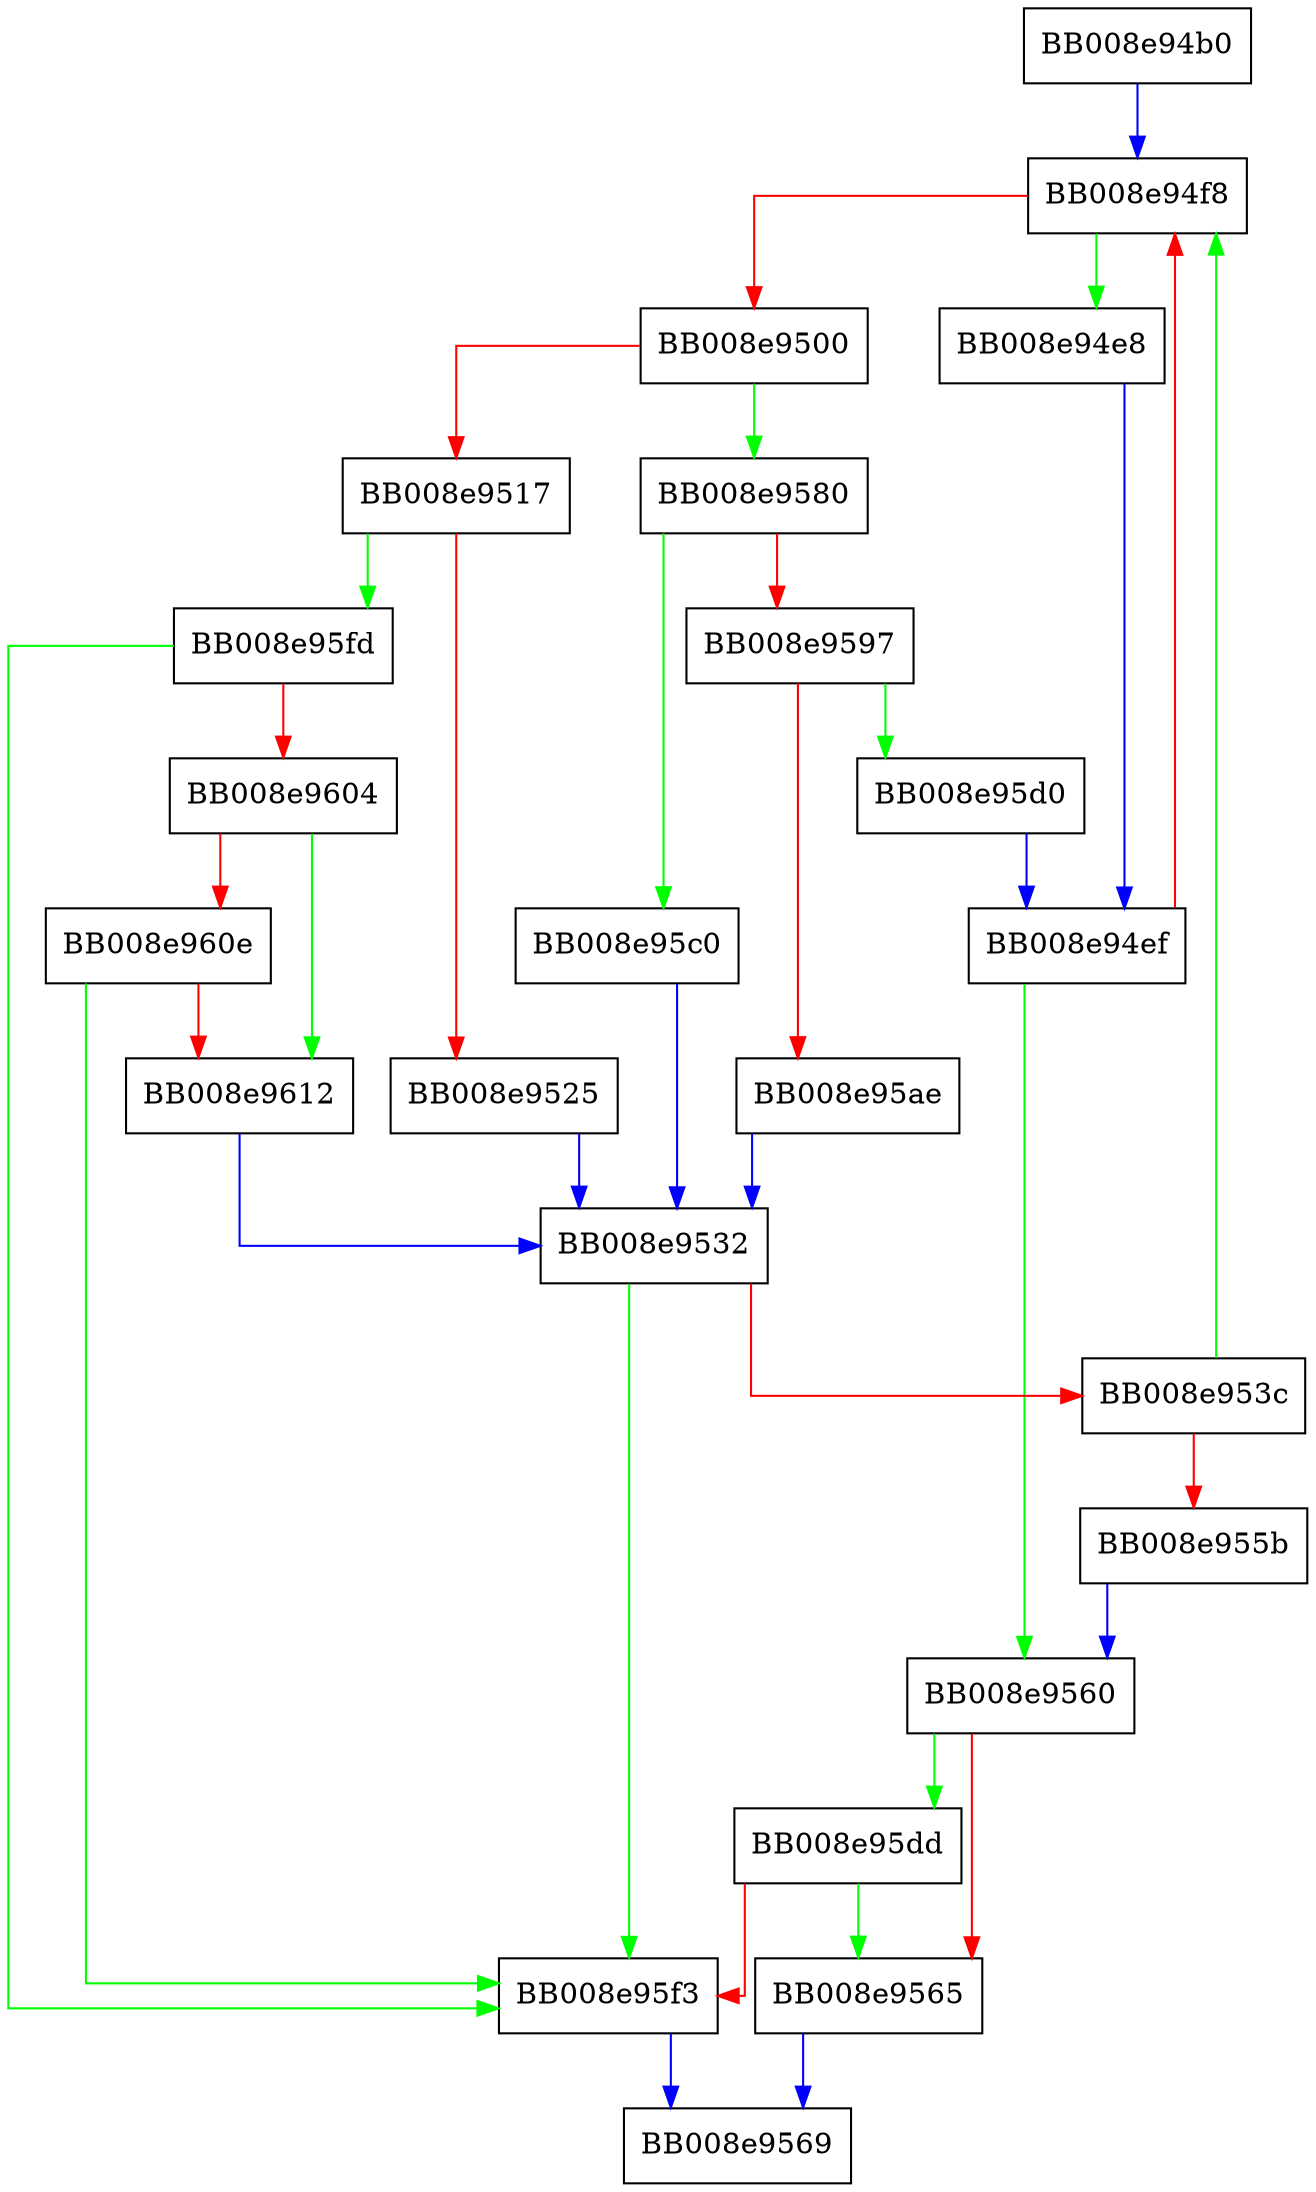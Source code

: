 digraph _dl_dst_substitute {
  node [shape="box"];
  graph [splines=ortho];
  BB008e94b0 -> BB008e94f8 [color="blue"];
  BB008e94e8 -> BB008e94ef [color="blue"];
  BB008e94ef -> BB008e9560 [color="green"];
  BB008e94ef -> BB008e94f8 [color="red"];
  BB008e94f8 -> BB008e94e8 [color="green"];
  BB008e94f8 -> BB008e9500 [color="red"];
  BB008e9500 -> BB008e9580 [color="green"];
  BB008e9500 -> BB008e9517 [color="red"];
  BB008e9517 -> BB008e95fd [color="green"];
  BB008e9517 -> BB008e9525 [color="red"];
  BB008e9525 -> BB008e9532 [color="blue"];
  BB008e9532 -> BB008e95f3 [color="green"];
  BB008e9532 -> BB008e953c [color="red"];
  BB008e953c -> BB008e94f8 [color="green"];
  BB008e953c -> BB008e955b [color="red"];
  BB008e955b -> BB008e9560 [color="blue"];
  BB008e9560 -> BB008e95dd [color="green"];
  BB008e9560 -> BB008e9565 [color="red"];
  BB008e9565 -> BB008e9569 [color="blue"];
  BB008e9580 -> BB008e95c0 [color="green"];
  BB008e9580 -> BB008e9597 [color="red"];
  BB008e9597 -> BB008e95d0 [color="green"];
  BB008e9597 -> BB008e95ae [color="red"];
  BB008e95ae -> BB008e9532 [color="blue"];
  BB008e95c0 -> BB008e9532 [color="blue"];
  BB008e95d0 -> BB008e94ef [color="blue"];
  BB008e95dd -> BB008e9565 [color="green"];
  BB008e95dd -> BB008e95f3 [color="red"];
  BB008e95f3 -> BB008e9569 [color="blue"];
  BB008e95fd -> BB008e95f3 [color="green"];
  BB008e95fd -> BB008e9604 [color="red"];
  BB008e9604 -> BB008e9612 [color="green"];
  BB008e9604 -> BB008e960e [color="red"];
  BB008e960e -> BB008e95f3 [color="green"];
  BB008e960e -> BB008e9612 [color="red"];
  BB008e9612 -> BB008e9532 [color="blue"];
}